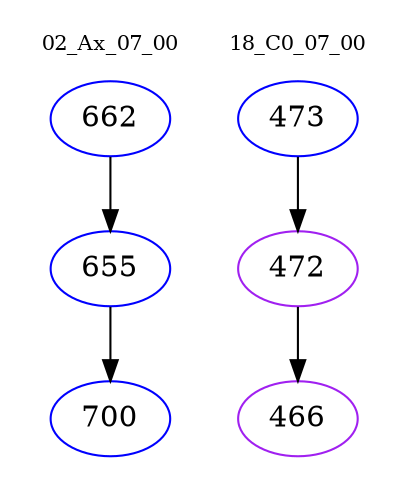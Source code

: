 digraph{
subgraph cluster_0 {
color = white
label = "02_Ax_07_00";
fontsize=10;
T0_662 [label="662", color="blue"]
T0_662 -> T0_655 [color="black"]
T0_655 [label="655", color="blue"]
T0_655 -> T0_700 [color="black"]
T0_700 [label="700", color="blue"]
}
subgraph cluster_1 {
color = white
label = "18_C0_07_00";
fontsize=10;
T1_473 [label="473", color="blue"]
T1_473 -> T1_472 [color="black"]
T1_472 [label="472", color="purple"]
T1_472 -> T1_466 [color="black"]
T1_466 [label="466", color="purple"]
}
}
